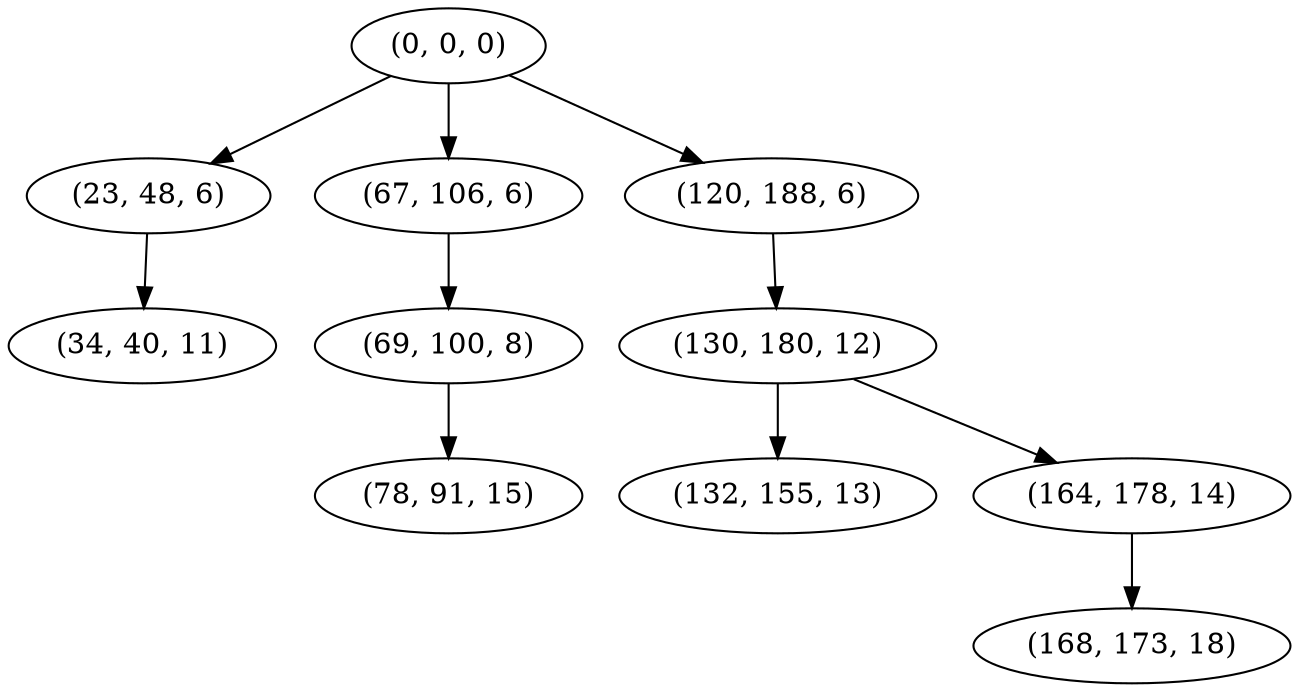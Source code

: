 digraph tree {
    "(0, 0, 0)";
    "(23, 48, 6)";
    "(34, 40, 11)";
    "(67, 106, 6)";
    "(69, 100, 8)";
    "(78, 91, 15)";
    "(120, 188, 6)";
    "(130, 180, 12)";
    "(132, 155, 13)";
    "(164, 178, 14)";
    "(168, 173, 18)";
    "(0, 0, 0)" -> "(23, 48, 6)";
    "(0, 0, 0)" -> "(67, 106, 6)";
    "(0, 0, 0)" -> "(120, 188, 6)";
    "(23, 48, 6)" -> "(34, 40, 11)";
    "(67, 106, 6)" -> "(69, 100, 8)";
    "(69, 100, 8)" -> "(78, 91, 15)";
    "(120, 188, 6)" -> "(130, 180, 12)";
    "(130, 180, 12)" -> "(132, 155, 13)";
    "(130, 180, 12)" -> "(164, 178, 14)";
    "(164, 178, 14)" -> "(168, 173, 18)";
}
